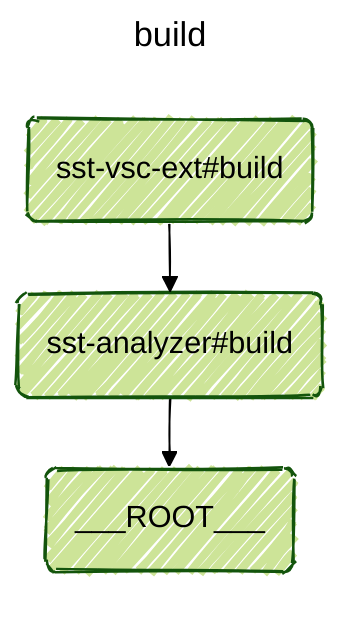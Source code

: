 ---
title: build
displayMode: compact
config:
    theme: forest
    look: handDrawn
    layout: elk
    elk:
        nodePlacementStrategy: SIMPLE
---
    
graph TD
	QHZT("sst-analyzer#build") --> ETTT("___ROOT___")
	JEGP("sst-vsc-ext#build") --> QHZT("sst-analyzer#build")